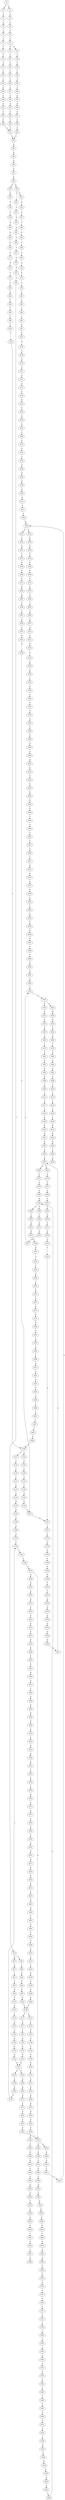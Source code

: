 strict digraph  {
	S0 -> S1 [ label = G ];
	S0 -> S2 [ label = T ];
	S1 -> S3 [ label = T ];
	S2 -> S4 [ label = T ];
	S3 -> S5 [ label = C ];
	S4 -> S6 [ label = C ];
	S5 -> S7 [ label = A ];
	S6 -> S8 [ label = A ];
	S7 -> S9 [ label = C ];
	S8 -> S10 [ label = C ];
	S9 -> S11 [ label = T ];
	S10 -> S12 [ label = G ];
	S10 -> S13 [ label = T ];
	S11 -> S14 [ label = C ];
	S12 -> S15 [ label = C ];
	S13 -> S16 [ label = C ];
	S14 -> S17 [ label = G ];
	S15 -> S18 [ label = C ];
	S16 -> S19 [ label = C ];
	S17 -> S20 [ label = C ];
	S18 -> S21 [ label = C ];
	S19 -> S22 [ label = T ];
	S20 -> S23 [ label = T ];
	S21 -> S24 [ label = T ];
	S22 -> S25 [ label = T ];
	S23 -> S26 [ label = T ];
	S24 -> S27 [ label = T ];
	S25 -> S28 [ label = T ];
	S26 -> S29 [ label = C ];
	S27 -> S30 [ label = C ];
	S28 -> S31 [ label = C ];
	S29 -> S32 [ label = A ];
	S30 -> S33 [ label = A ];
	S31 -> S34 [ label = A ];
	S32 -> S35 [ label = T ];
	S33 -> S36 [ label = T ];
	S34 -> S37 [ label = T ];
	S35 -> S38 [ label = C ];
	S36 -> S39 [ label = C ];
	S37 -> S40 [ label = C ];
	S38 -> S41 [ label = C ];
	S39 -> S41 [ label = C ];
	S40 -> S42 [ label = C ];
	S41 -> S43 [ label = A ];
	S42 -> S43 [ label = A ];
	S43 -> S44 [ label = G ];
	S44 -> S45 [ label = A ];
	S45 -> S46 [ label = A ];
	S46 -> S47 [ label = C ];
	S47 -> S48 [ label = C ];
	S48 -> S49 [ label = A ];
	S48 -> S50 [ label = G ];
	S49 -> S51 [ label = G ];
	S49 -> S52 [ label = C ];
	S50 -> S53 [ label = G ];
	S51 -> S54 [ label = A ];
	S52 -> S55 [ label = C ];
	S53 -> S56 [ label = A ];
	S54 -> S57 [ label = C ];
	S55 -> S58 [ label = A ];
	S56 -> S59 [ label = C ];
	S57 -> S60 [ label = T ];
	S58 -> S61 [ label = C ];
	S59 -> S62 [ label = G ];
	S60 -> S63 [ label = C ];
	S61 -> S64 [ label = C ];
	S62 -> S65 [ label = C ];
	S63 -> S66 [ label = C ];
	S64 -> S67 [ label = C ];
	S65 -> S68 [ label = C ];
	S66 -> S69 [ label = C ];
	S67 -> S70 [ label = C ];
	S68 -> S71 [ label = C ];
	S69 -> S72 [ label = A ];
	S70 -> S73 [ label = T ];
	S71 -> S74 [ label = A ];
	S72 -> S75 [ label = T ];
	S73 -> S76 [ label = T ];
	S74 -> S77 [ label = T ];
	S75 -> S78 [ label = C ];
	S76 -> S79 [ label = C ];
	S77 -> S80 [ label = C ];
	S78 -> S81 [ label = T ];
	S79 -> S82 [ label = C ];
	S79 -> S83 [ label = G ];
	S80 -> S84 [ label = G ];
	S81 -> S85 [ label = G ];
	S82 -> S86 [ label = T ];
	S83 -> S87 [ label = A ];
	S84 -> S88 [ label = T ];
	S85 -> S89 [ label = C ];
	S86 -> S90 [ label = G ];
	S87 -> S91 [ label = T ];
	S88 -> S92 [ label = C ];
	S89 -> S93 [ label = C ];
	S90 -> S94 [ label = T ];
	S91 -> S95 [ label = C ];
	S92 -> S96 [ label = C ];
	S93 -> S97 [ label = A ];
	S94 -> S98 [ label = C ];
	S95 -> S99 [ label = G ];
	S96 -> S100 [ label = T ];
	S97 -> S101 [ label = G ];
	S98 -> S102 [ label = C ];
	S99 -> S103 [ label = T ];
	S100 -> S104 [ label = C ];
	S101 -> S105 [ label = T ];
	S102 -> S106 [ label = T ];
	S103 -> S107 [ label = T ];
	S104 -> S108 [ label = T ];
	S105 -> S109 [ label = C ];
	S106 -> S110 [ label = A ];
	S106 -> S111 [ label = T ];
	S107 -> S112 [ label = T ];
	S108 -> S113 [ label = T ];
	S108 -> S114 [ label = G ];
	S109 -> S115 [ label = G ];
	S110 -> S116 [ label = C ];
	S111 -> S117 [ label = G ];
	S112 -> S118 [ label = G ];
	S113 -> S119 [ label = C ];
	S114 -> S120 [ label = T ];
	S115 -> S121 [ label = T ];
	S116 -> S122 [ label = T ];
	S117 -> S123 [ label = T ];
	S118 -> S124 [ label = T ];
	S119 -> S125 [ label = T ];
	S120 -> S126 [ label = C ];
	S121 -> S127 [ label = A ];
	S122 -> S128 [ label = A ];
	S123 -> S129 [ label = A ];
	S124 -> S130 [ label = A ];
	S125 -> S131 [ label = C ];
	S126 -> S132 [ label = G ];
	S127 -> S133 [ label = A ];
	S128 -> S134 [ label = C ];
	S129 -> S135 [ label = G ];
	S130 -> S136 [ label = G ];
	S131 -> S137 [ label = G ];
	S132 -> S138 [ label = T ];
	S133 -> S139 [ label = G ];
	S134 -> S140 [ label = C ];
	S135 -> S141 [ label = G ];
	S136 -> S142 [ label = G ];
	S137 -> S143 [ label = G ];
	S138 -> S144 [ label = G ];
	S139 -> S145 [ label = A ];
	S140 -> S146 [ label = A ];
	S141 -> S147 [ label = A ];
	S142 -> S147 [ label = A ];
	S143 -> S148 [ label = A ];
	S144 -> S149 [ label = G ];
	S145 -> S150 [ label = C ];
	S146 -> S151 [ label = G ];
	S147 -> S152 [ label = G ];
	S147 -> S153 [ label = A ];
	S148 -> S154 [ label = G ];
	S149 -> S155 [ label = T ];
	S150 -> S156 [ label = G ];
	S151 -> S157 [ label = G ];
	S152 -> S158 [ label = A ];
	S153 -> S159 [ label = A ];
	S154 -> S160 [ label = A ];
	S155 -> S161 [ label = A ];
	S156 -> S162 [ label = G ];
	S157 -> S163 [ label = A ];
	S158 -> S164 [ label = G ];
	S159 -> S165 [ label = G ];
	S160 -> S166 [ label = G ];
	S161 -> S167 [ label = C ];
	S162 -> S168 [ label = C ];
	S163 -> S169 [ label = G ];
	S164 -> S170 [ label = G ];
	S165 -> S171 [ label = G ];
	S166 -> S172 [ label = G ];
	S167 -> S173 [ label = C ];
	S168 -> S174 [ label = T ];
	S169 -> S175 [ label = A ];
	S170 -> S176 [ label = T ];
	S171 -> S177 [ label = T ];
	S172 -> S176 [ label = T ];
	S173 -> S178 [ label = G ];
	S174 -> S179 [ label = C ];
	S175 -> S180 [ label = G ];
	S176 -> S181 [ label = C ];
	S177 -> S182 [ label = C ];
	S178 -> S183 [ label = G ];
	S179 -> S184 [ label = T ];
	S180 -> S185 [ label = T ];
	S181 -> S186 [ label = C ];
	S182 -> S187 [ label = C ];
	S183 -> S188 [ label = T ];
	S184 -> S189 [ label = C ];
	S185 -> S190 [ label = C ];
	S186 -> S191 [ label = C ];
	S187 -> S192 [ label = C ];
	S188 -> S193 [ label = G ];
	S189 -> S194 [ label = G ];
	S190 -> S195 [ label = A ];
	S191 -> S196 [ label = A ];
	S191 -> S197 [ label = G ];
	S192 -> S197 [ label = G ];
	S193 -> S198 [ label = G ];
	S194 -> S199 [ label = A ];
	S195 -> S200 [ label = G ];
	S196 -> S201 [ label = G ];
	S197 -> S202 [ label = G ];
	S197 -> S203 [ label = A ];
	S198 -> S204 [ label = T ];
	S199 -> S205 [ label = A ];
	S200 -> S206 [ label = G ];
	S201 -> S207 [ label = A ];
	S202 -> S208 [ label = A ];
	S203 -> S209 [ label = A ];
	S204 -> S210 [ label = T ];
	S205 -> S211 [ label = G ];
	S206 -> S212 [ label = A ];
	S207 -> S213 [ label = G ];
	S208 -> S214 [ label = G ];
	S209 -> S215 [ label = G ];
	S210 -> S216 [ label = A ];
	S211 -> S217 [ label = T ];
	S212 -> S218 [ label = C ];
	S213 -> S219 [ label = C ];
	S214 -> S220 [ label = G ];
	S215 -> S221 [ label = T ];
	S216 -> S222 [ label = G ];
	S217 -> S223 [ label = C ];
	S218 -> S224 [ label = C ];
	S219 -> S225 [ label = C ];
	S220 -> S226 [ label = C ];
	S221 -> S227 [ label = C ];
	S222 -> S228 [ label = A ];
	S223 -> S229 [ label = G ];
	S224 -> S230 [ label = A ];
	S225 -> S231 [ label = A ];
	S226 -> S232 [ label = G ];
	S227 -> S229 [ label = G ];
	S228 -> S233 [ label = A ];
	S229 -> S234 [ label = C ];
	S229 -> S235 [ label = A ];
	S230 -> S236 [ label = G ];
	S231 -> S237 [ label = C ];
	S232 -> S238 [ label = T ];
	S233 -> S239 [ label = G ];
	S234 -> S240 [ label = G ];
	S235 -> S241 [ label = G ];
	S236 -> S242 [ label = T ];
	S237 -> S243 [ label = G ];
	S238 -> S244 [ label = G ];
	S239 -> S245 [ label = G ];
	S240 -> S246 [ label = G ];
	S241 -> S247 [ label = G ];
	S242 -> S248 [ label = C ];
	S243 -> S249 [ label = G ];
	S244 -> S250 [ label = G ];
	S245 -> S251 [ label = G ];
	S246 -> S252 [ label = C ];
	S247 -> S253 [ label = T ];
	S248 -> S254 [ label = T ];
	S249 -> S255 [ label = T ];
	S250 -> S256 [ label = T ];
	S251 -> S257 [ label = G ];
	S252 -> S258 [ label = T ];
	S253 -> S259 [ label = A ];
	S254 -> S260 [ label = C ];
	S255 -> S261 [ label = T ];
	S256 -> S262 [ label = A ];
	S257 -> S263 [ label = T ];
	S257 -> S264 [ label = G ];
	S258 -> S265 [ label = A ];
	S259 -> S266 [ label = T ];
	S260 -> S267 [ label = T ];
	S261 -> S268 [ label = A ];
	S262 -> S269 [ label = T ];
	S263 -> S270 [ label = C ];
	S264 -> S271 [ label = T ];
	S265 -> S272 [ label = T ];
	S266 -> S273 [ label = A ];
	S267 -> S274 [ label = G ];
	S268 -> S275 [ label = C ];
	S269 -> S276 [ label = G ];
	S270 -> S277 [ label = T ];
	S271 -> S278 [ label = C ];
	S272 -> S279 [ label = A ];
	S273 -> S280 [ label = A ];
	S274 -> S281 [ label = T ];
	S275 -> S282 [ label = T ];
	S276 -> S283 [ label = A ];
	S277 -> S284 [ label = C ];
	S278 -> S285 [ label = C ];
	S279 -> S286 [ label = G ];
	S280 -> S287 [ label = G ];
	S281 -> S288 [ label = A ];
	S282 -> S289 [ label = G ];
	S283 -> S290 [ label = G ];
	S284 -> S291 [ label = T ];
	S285 -> S292 [ label = G ];
	S286 -> S293 [ label = T ];
	S287 -> S294 [ label = T ];
	S289 -> S295 [ label = C ];
	S290 -> S296 [ label = C ];
	S291 -> S297 [ label = C ];
	S292 -> S298 [ label = C ];
	S292 -> S299 [ label = T ];
	S293 -> S300 [ label = A ];
	S294 -> S301 [ label = C ];
	S295 -> S302 [ label = A ];
	S296 -> S303 [ label = G ];
	S297 -> S304 [ label = G ];
	S298 -> S305 [ label = C ];
	S299 -> S306 [ label = C ];
	S300 -> S307 [ label = G ];
	S301 -> S308 [ label = G ];
	S302 -> S309 [ label = G ];
	S303 -> S310 [ label = G ];
	S304 -> S311 [ label = T ];
	S305 -> S312 [ label = G ];
	S306 -> S313 [ label = G ];
	S307 -> S314 [ label = C ];
	S308 -> S315 [ label = T ];
	S309 -> S316 [ label = A ];
	S310 -> S317 [ label = T ];
	S311 -> S318 [ label = G ];
	S312 -> S319 [ label = G ];
	S313 -> S320 [ label = G ];
	S314 -> S321 [ label = C ];
	S315 -> S322 [ label = G ];
	S316 -> S323 [ label = C ];
	S317 -> S324 [ label = C ];
	S318 -> S325 [ label = G ];
	S319 -> S326 [ label = A ];
	S320 -> S327 [ label = A ];
	S321 -> S328 [ label = G ];
	S322 -> S329 [ label = G ];
	S323 -> S330 [ label = G ];
	S324 -> S331 [ label = G ];
	S325 -> S332 [ label = T ];
	S326 -> S333 [ label = A ];
	S327 -> S334 [ label = A ];
	S328 -> S335 [ label = A ];
	S329 -> S155 [ label = T ];
	S330 -> S336 [ label = G ];
	S331 -> S337 [ label = C ];
	S332 -> S161 [ label = A ];
	S333 -> S338 [ label = C ];
	S334 -> S339 [ label = C ];
	S335 -> S340 [ label = A ];
	S336 -> S341 [ label = A ];
	S337 -> S342 [ label = A ];
	S338 -> S343 [ label = T ];
	S339 -> S344 [ label = A ];
	S339 -> S345 [ label = T ];
	S340 -> S346 [ label = A ];
	S341 -> S347 [ label = C ];
	S342 -> S348 [ label = C ];
	S343 -> S349 [ label = G ];
	S344 -> S350 [ label = G ];
	S345 -> S351 [ label = A ];
	S346 -> S352 [ label = C ];
	S347 -> S353 [ label = A ];
	S348 -> S354 [ label = G ];
	S349 -> S355 [ label = C ];
	S350 -> S356 [ label = G ];
	S351 -> S357 [ label = C ];
	S352 -> S358 [ label = C ];
	S353 -> S359 [ label = C ];
	S354 -> S360 [ label = C ];
	S355 -> S361 [ label = A ];
	S356 -> S362 [ label = A ];
	S357 -> S363 [ label = A ];
	S358 -> S364 [ label = C ];
	S359 -> S365 [ label = A ];
	S360 -> S366 [ label = G ];
	S361 -> S367 [ label = A ];
	S362 -> S368 [ label = A ];
	S363 -> S369 [ label = A ];
	S364 -> S370 [ label = C ];
	S365 -> S371 [ label = C ];
	S366 -> S372 [ label = C ];
	S367 -> S373 [ label = C ];
	S368 -> S374 [ label = T ];
	S369 -> S375 [ label = C ];
	S370 -> S376 [ label = G ];
	S371 -> S377 [ label = C ];
	S372 -> S378 [ label = G ];
	S373 -> S379 [ label = C ];
	S374 -> S380 [ label = A ];
	S375 -> S381 [ label = G ];
	S376 -> S382 [ label = A ];
	S377 -> S383 [ label = T ];
	S378 -> S384 [ label = G ];
	S379 -> S385 [ label = A ];
	S380 -> S386 [ label = G ];
	S381 -> S387 [ label = A ];
	S382 -> S388 [ label = C ];
	S383 -> S389 [ label = C ];
	S384 -> S390 [ label = C ];
	S385 -> S391 [ label = G ];
	S386 -> S392 [ label = T ];
	S387 -> S393 [ label = A ];
	S388 -> S394 [ label = T ];
	S389 -> S395 [ label = T ];
	S390 -> S396 [ label = T ];
	S391 -> S397 [ label = A ];
	S392 -> S398 [ label = C ];
	S393 -> S399 [ label = A ];
	S394 -> S400 [ label = A ];
	S395 -> S401 [ label = A ];
	S396 -> S402 [ label = G ];
	S397 -> S403 [ label = A ];
	S398 -> S404 [ label = T ];
	S399 -> S405 [ label = A ];
	S400 -> S406 [ label = G ];
	S401 -> S407 [ label = G ];
	S402 -> S408 [ label = G ];
	S403 -> S409 [ label = C ];
	S404 -> S410 [ label = C ];
	S405 -> S411 [ label = C ];
	S406 -> S412 [ label = A ];
	S407 -> S413 [ label = A ];
	S408 -> S414 [ label = A ];
	S409 -> S415 [ label = A ];
	S410 -> S416 [ label = T ];
	S411 -> S417 [ label = A ];
	S412 -> S418 [ label = A ];
	S413 -> S419 [ label = A ];
	S414 -> S420 [ label = A ];
	S415 -> S421 [ label = G ];
	S416 -> S422 [ label = C ];
	S417 -> S423 [ label = G ];
	S418 -> S424 [ label = T ];
	S419 -> S425 [ label = C ];
	S420 -> S426 [ label = T ];
	S421 -> S427 [ label = C ];
	S422 -> S428 [ label = T ];
	S423 -> S429 [ label = A ];
	S424 -> S430 [ label = C ];
	S425 -> S431 [ label = G ];
	S426 -> S432 [ label = G ];
	S427 -> S433 [ label = C ];
	S428 -> S434 [ label = G ];
	S429 -> S435 [ label = A ];
	S430 -> S436 [ label = G ];
	S431 -> S437 [ label = A ];
	S432 -> S438 [ label = G ];
	S433 -> S439 [ label = G ];
	S434 -> S440 [ label = A ];
	S435 -> S441 [ label = G ];
	S436 -> S442 [ label = G ];
	S437 -> S443 [ label = G ];
	S438 -> S444 [ label = G ];
	S439 -> S445 [ label = T ];
	S440 -> S446 [ label = G ];
	S441 -> S447 [ label = G ];
	S442 -> S448 [ label = G ];
	S443 -> S449 [ label = G ];
	S444 -> S450 [ label = G ];
	S445 -> S451 [ label = C ];
	S446 -> S452 [ label = T ];
	S447 -> S453 [ label = G ];
	S448 -> S454 [ label = T ];
	S449 -> S455 [ label = T ];
	S450 -> S456 [ label = T ];
	S451 -> S457 [ label = C ];
	S452 -> S458 [ label = A ];
	S453 -> S257 [ label = G ];
	S454 -> S459 [ label = A ];
	S455 -> S460 [ label = G ];
	S456 -> S461 [ label = C ];
	S457 -> S462 [ label = T ];
	S459 -> S463 [ label = T ];
	S460 -> S464 [ label = T ];
	S461 -> S465 [ label = C ];
	S462 -> S466 [ label = C ];
	S463 -> S467 [ label = C ];
	S464 -> S468 [ label = C ];
	S465 -> S292 [ label = G ];
	S466 -> S108 [ label = T ];
	S467 -> S469 [ label = C ];
	S468 -> S470 [ label = C ];
	S469 -> S471 [ label = C ];
	S470 -> S472 [ label = C ];
	S471 -> S473 [ label = G ];
	S472 -> S474 [ label = T ];
	S473 -> S475 [ label = A ];
	S474 -> S476 [ label = G ];
	S475 -> S477 [ label = A ];
	S476 -> S478 [ label = T ];
	S477 -> S479 [ label = A ];
	S478 -> S480 [ label = C ];
	S479 -> S481 [ label = G ];
	S480 -> S482 [ label = C ];
	S481 -> S483 [ label = T ];
	S482 -> S106 [ label = T ];
	S483 -> S484 [ label = G ];
	S484 -> S485 [ label = T ];
	S485 -> S486 [ label = C ];
	S486 -> S487 [ label = G ];
	S487 -> S488 [ label = T ];
	S488 -> S489 [ label = C ];
	S489 -> S490 [ label = G ];
	S490 -> S491 [ label = G ];
	S491 -> S492 [ label = A ];
	S492 -> S334 [ label = A ];
}
